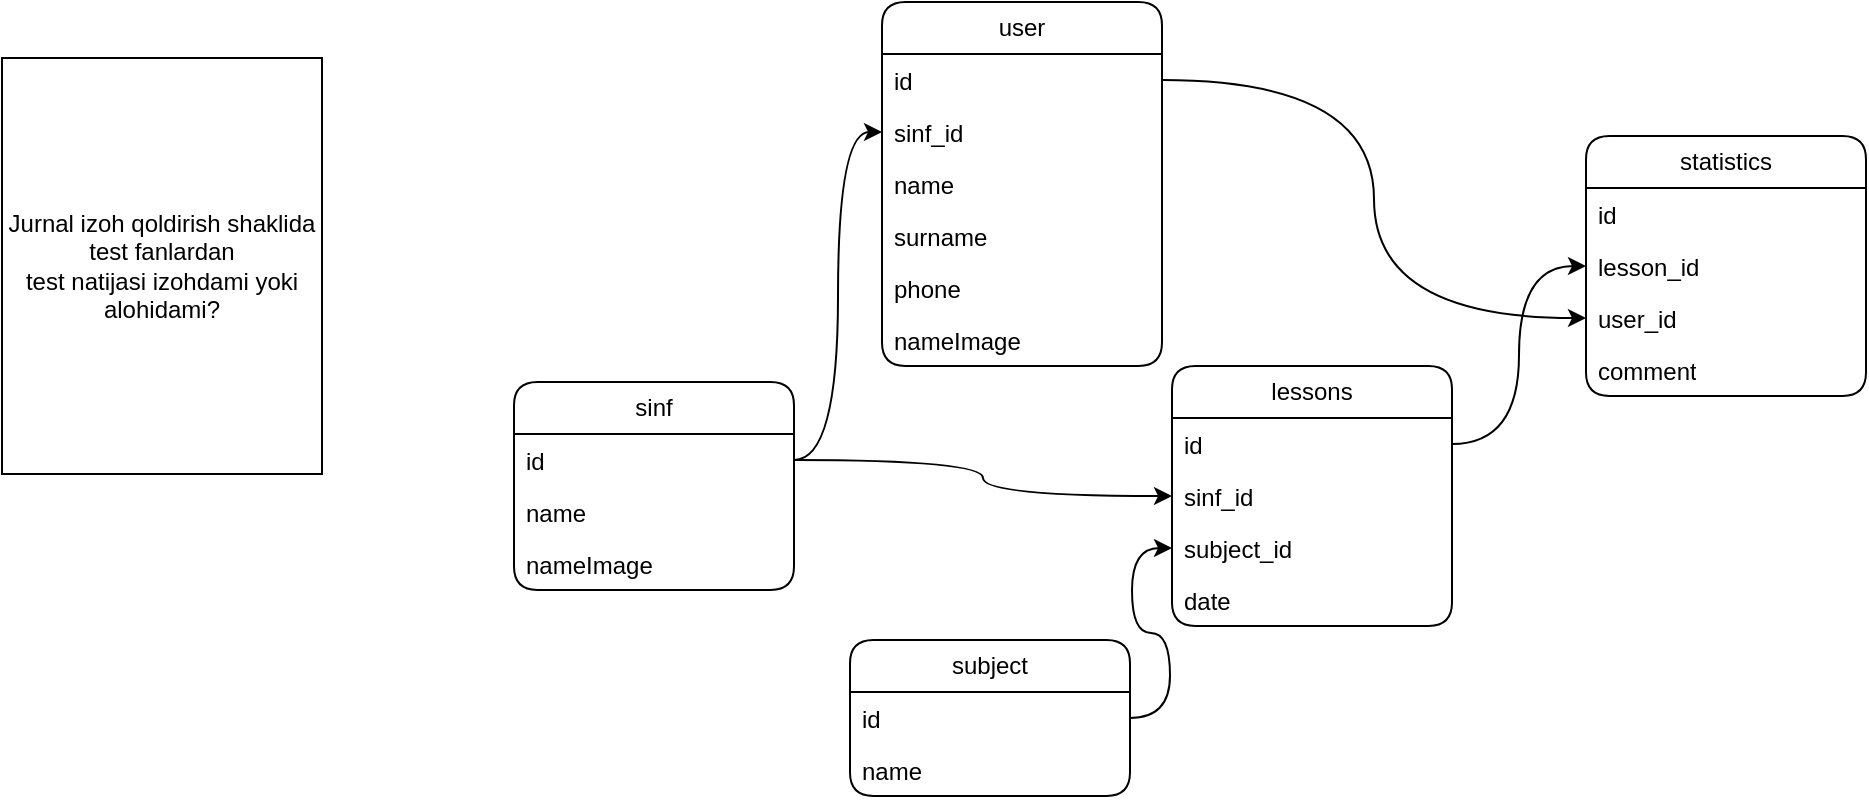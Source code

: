 <mxfile version="21.6.9" type="github">
  <diagram name="Page-1" id="UsAYCT-MOmfcocP8UOKd">
    <mxGraphModel dx="2578" dy="-704" grid="0" gridSize="10" guides="1" tooltips="1" connect="1" arrows="1" fold="1" page="0" pageScale="1" pageWidth="827" pageHeight="1169" math="0" shadow="0">
      <root>
        <mxCell id="0" />
        <mxCell id="1" parent="0" />
        <mxCell id="Yao_jXpXjMWIqEVGHdek-2" value="user" style="swimlane;fontStyle=0;childLayout=stackLayout;horizontal=1;startSize=26;fillColor=none;horizontalStack=0;resizeParent=1;resizeParentMax=0;resizeLast=0;collapsible=1;marginBottom=0;whiteSpace=wrap;html=1;rounded=1;" parent="1" vertex="1">
          <mxGeometry x="-1102" y="1286" width="140" height="182" as="geometry" />
        </mxCell>
        <mxCell id="Yao_jXpXjMWIqEVGHdek-3" value="id" style="text;strokeColor=none;fillColor=none;align=left;verticalAlign=top;spacingLeft=4;spacingRight=4;overflow=hidden;rotatable=0;points=[[0,0.5],[1,0.5]];portConstraint=eastwest;whiteSpace=wrap;html=1;" parent="Yao_jXpXjMWIqEVGHdek-2" vertex="1">
          <mxGeometry y="26" width="140" height="26" as="geometry" />
        </mxCell>
        <mxCell id="zLBTp8niFQGNblQEWYJQ-43" value="sinf_id" style="text;strokeColor=none;fillColor=none;align=left;verticalAlign=top;spacingLeft=4;spacingRight=4;overflow=hidden;rotatable=0;points=[[0,0.5],[1,0.5]];portConstraint=eastwest;whiteSpace=wrap;html=1;" parent="Yao_jXpXjMWIqEVGHdek-2" vertex="1">
          <mxGeometry y="52" width="140" height="26" as="geometry" />
        </mxCell>
        <mxCell id="Yao_jXpXjMWIqEVGHdek-5" value="name" style="text;strokeColor=none;fillColor=none;align=left;verticalAlign=top;spacingLeft=4;spacingRight=4;overflow=hidden;rotatable=0;points=[[0,0.5],[1,0.5]];portConstraint=eastwest;whiteSpace=wrap;html=1;" parent="Yao_jXpXjMWIqEVGHdek-2" vertex="1">
          <mxGeometry y="78" width="140" height="26" as="geometry" />
        </mxCell>
        <mxCell id="zLBTp8niFQGNblQEWYJQ-29" value="surname" style="text;strokeColor=none;fillColor=none;align=left;verticalAlign=top;spacingLeft=4;spacingRight=4;overflow=hidden;rotatable=0;points=[[0,0.5],[1,0.5]];portConstraint=eastwest;whiteSpace=wrap;html=1;" parent="Yao_jXpXjMWIqEVGHdek-2" vertex="1">
          <mxGeometry y="104" width="140" height="26" as="geometry" />
        </mxCell>
        <mxCell id="zLBTp8niFQGNblQEWYJQ-31" value="phone" style="text;strokeColor=none;fillColor=none;align=left;verticalAlign=top;spacingLeft=4;spacingRight=4;overflow=hidden;rotatable=0;points=[[0,0.5],[1,0.5]];portConstraint=eastwest;whiteSpace=wrap;html=1;" parent="Yao_jXpXjMWIqEVGHdek-2" vertex="1">
          <mxGeometry y="130" width="140" height="26" as="geometry" />
        </mxCell>
        <mxCell id="Ha_1u07gIxHpV-N7kX9X-1" value="nameImage" style="text;strokeColor=none;fillColor=none;align=left;verticalAlign=top;spacingLeft=4;spacingRight=4;overflow=hidden;rotatable=0;points=[[0,0.5],[1,0.5]];portConstraint=eastwest;whiteSpace=wrap;html=1;" parent="Yao_jXpXjMWIqEVGHdek-2" vertex="1">
          <mxGeometry y="156" width="140" height="26" as="geometry" />
        </mxCell>
        <mxCell id="zLBTp8niFQGNblQEWYJQ-1" value="Jurnal izoh qoldirish shaklida&lt;br&gt;test fanlardan&lt;br&gt;test natijasi izohdami yoki alohidami?" style="rounded=0;whiteSpace=wrap;html=1;" parent="1" vertex="1">
          <mxGeometry x="-1542" y="1314" width="160" height="208" as="geometry" />
        </mxCell>
        <mxCell id="zLBTp8niFQGNblQEWYJQ-2" value="statistics" style="swimlane;fontStyle=0;childLayout=stackLayout;horizontal=1;startSize=26;fillColor=none;horizontalStack=0;resizeParent=1;resizeParentMax=0;resizeLast=0;collapsible=1;marginBottom=0;whiteSpace=wrap;html=1;rounded=1;shadow=0;glass=0;" parent="1" vertex="1">
          <mxGeometry x="-750" y="1353" width="140" height="130" as="geometry" />
        </mxCell>
        <mxCell id="zLBTp8niFQGNblQEWYJQ-3" value="id" style="text;strokeColor=none;fillColor=none;align=left;verticalAlign=top;spacingLeft=4;spacingRight=4;overflow=hidden;rotatable=0;points=[[0,0.5],[1,0.5]];portConstraint=eastwest;whiteSpace=wrap;html=1;" parent="zLBTp8niFQGNblQEWYJQ-2" vertex="1">
          <mxGeometry y="26" width="140" height="26" as="geometry" />
        </mxCell>
        <mxCell id="zLBTp8niFQGNblQEWYJQ-4" value="lesson_id" style="text;strokeColor=none;fillColor=none;align=left;verticalAlign=top;spacingLeft=4;spacingRight=4;overflow=hidden;rotatable=0;points=[[0,0.5],[1,0.5]];portConstraint=eastwest;whiteSpace=wrap;html=1;" parent="zLBTp8niFQGNblQEWYJQ-2" vertex="1">
          <mxGeometry y="52" width="140" height="26" as="geometry" />
        </mxCell>
        <mxCell id="7G6V3m1JOVrGzBEKPZlb-1" value="user_id" style="text;strokeColor=none;fillColor=none;align=left;verticalAlign=top;spacingLeft=4;spacingRight=4;overflow=hidden;rotatable=0;points=[[0,0.5],[1,0.5]];portConstraint=eastwest;whiteSpace=wrap;html=1;" vertex="1" parent="zLBTp8niFQGNblQEWYJQ-2">
          <mxGeometry y="78" width="140" height="26" as="geometry" />
        </mxCell>
        <mxCell id="zLBTp8niFQGNblQEWYJQ-8" value="comment" style="text;strokeColor=none;fillColor=none;align=left;verticalAlign=top;spacingLeft=4;spacingRight=4;overflow=hidden;rotatable=0;points=[[0,0.5],[1,0.5]];portConstraint=eastwest;whiteSpace=wrap;html=1;" parent="zLBTp8niFQGNblQEWYJQ-2" vertex="1">
          <mxGeometry y="104" width="140" height="26" as="geometry" />
        </mxCell>
        <mxCell id="zLBTp8niFQGNblQEWYJQ-9" value="subject" style="swimlane;fontStyle=0;childLayout=stackLayout;horizontal=1;startSize=26;fillColor=none;horizontalStack=0;resizeParent=1;resizeParentMax=0;resizeLast=0;collapsible=1;marginBottom=0;whiteSpace=wrap;html=1;rounded=1;" parent="1" vertex="1">
          <mxGeometry x="-1118" y="1605" width="140" height="78" as="geometry" />
        </mxCell>
        <mxCell id="zLBTp8niFQGNblQEWYJQ-10" value="id" style="text;strokeColor=none;fillColor=none;align=left;verticalAlign=top;spacingLeft=4;spacingRight=4;overflow=hidden;rotatable=0;points=[[0,0.5],[1,0.5]];portConstraint=eastwest;whiteSpace=wrap;html=1;" parent="zLBTp8niFQGNblQEWYJQ-9" vertex="1">
          <mxGeometry y="26" width="140" height="26" as="geometry" />
        </mxCell>
        <mxCell id="zLBTp8niFQGNblQEWYJQ-11" value="name" style="text;strokeColor=none;fillColor=none;align=left;verticalAlign=top;spacingLeft=4;spacingRight=4;overflow=hidden;rotatable=0;points=[[0,0.5],[1,0.5]];portConstraint=eastwest;whiteSpace=wrap;html=1;" parent="zLBTp8niFQGNblQEWYJQ-9" vertex="1">
          <mxGeometry y="52" width="140" height="26" as="geometry" />
        </mxCell>
        <mxCell id="zLBTp8niFQGNblQEWYJQ-38" value="sinf" style="swimlane;fontStyle=0;childLayout=stackLayout;horizontal=1;startSize=26;fillColor=none;horizontalStack=0;resizeParent=1;resizeParentMax=0;resizeLast=0;collapsible=1;marginBottom=0;whiteSpace=wrap;html=1;rounded=1;" parent="1" vertex="1">
          <mxGeometry x="-1286" y="1476" width="140" height="104" as="geometry" />
        </mxCell>
        <mxCell id="zLBTp8niFQGNblQEWYJQ-39" value="id" style="text;strokeColor=none;fillColor=none;align=left;verticalAlign=top;spacingLeft=4;spacingRight=4;overflow=hidden;rotatable=0;points=[[0,0.5],[1,0.5]];portConstraint=eastwest;whiteSpace=wrap;html=1;" parent="zLBTp8niFQGNblQEWYJQ-38" vertex="1">
          <mxGeometry y="26" width="140" height="26" as="geometry" />
        </mxCell>
        <mxCell id="zLBTp8niFQGNblQEWYJQ-40" value="name" style="text;strokeColor=none;fillColor=none;align=left;verticalAlign=top;spacingLeft=4;spacingRight=4;overflow=hidden;rotatable=0;points=[[0,0.5],[1,0.5]];portConstraint=eastwest;whiteSpace=wrap;html=1;" parent="zLBTp8niFQGNblQEWYJQ-38" vertex="1">
          <mxGeometry y="52" width="140" height="26" as="geometry" />
        </mxCell>
        <mxCell id="HEUm3z9_kDtrnfIacsyk-1" value="nameImage" style="text;strokeColor=none;fillColor=none;align=left;verticalAlign=top;spacingLeft=4;spacingRight=4;overflow=hidden;rotatable=0;points=[[0,0.5],[1,0.5]];portConstraint=eastwest;whiteSpace=wrap;html=1;" parent="zLBTp8niFQGNblQEWYJQ-38" vertex="1">
          <mxGeometry y="78" width="140" height="26" as="geometry" />
        </mxCell>
        <mxCell id="zLBTp8niFQGNblQEWYJQ-44" style="edgeStyle=orthogonalEdgeStyle;rounded=0;orthogonalLoop=1;jettySize=auto;html=1;entryX=0;entryY=0.5;entryDx=0;entryDy=0;curved=1;" parent="1" source="zLBTp8niFQGNblQEWYJQ-39" target="zLBTp8niFQGNblQEWYJQ-43" edge="1">
          <mxGeometry relative="1" as="geometry" />
        </mxCell>
        <mxCell id="7G6V3m1JOVrGzBEKPZlb-3" style="edgeStyle=orthogonalEdgeStyle;rounded=0;orthogonalLoop=1;jettySize=auto;html=1;entryX=0;entryY=0.5;entryDx=0;entryDy=0;curved=1;" edge="1" parent="1" source="zLBTp8niFQGNblQEWYJQ-10" target="7G6V3m1JOVrGzBEKPZlb-10">
          <mxGeometry relative="1" as="geometry" />
        </mxCell>
        <mxCell id="7G6V3m1JOVrGzBEKPZlb-4" style="edgeStyle=orthogonalEdgeStyle;rounded=0;orthogonalLoop=1;jettySize=auto;html=1;entryX=0;entryY=0.5;entryDx=0;entryDy=0;curved=1;" edge="1" parent="1" source="Yao_jXpXjMWIqEVGHdek-3" target="7G6V3m1JOVrGzBEKPZlb-1">
          <mxGeometry relative="1" as="geometry" />
        </mxCell>
        <mxCell id="7G6V3m1JOVrGzBEKPZlb-6" style="edgeStyle=orthogonalEdgeStyle;rounded=0;orthogonalLoop=1;jettySize=auto;html=1;entryX=0;entryY=0.5;entryDx=0;entryDy=0;curved=1;" edge="1" parent="1" source="zLBTp8niFQGNblQEWYJQ-39" target="7G6V3m1JOVrGzBEKPZlb-9">
          <mxGeometry relative="1" as="geometry" />
        </mxCell>
        <mxCell id="7G6V3m1JOVrGzBEKPZlb-7" value="lessons" style="swimlane;fontStyle=0;childLayout=stackLayout;horizontal=1;startSize=26;fillColor=none;horizontalStack=0;resizeParent=1;resizeParentMax=0;resizeLast=0;collapsible=1;marginBottom=0;whiteSpace=wrap;html=1;rounded=1;" vertex="1" parent="1">
          <mxGeometry x="-957" y="1468" width="140" height="130" as="geometry" />
        </mxCell>
        <mxCell id="7G6V3m1JOVrGzBEKPZlb-8" value="id" style="text;strokeColor=none;fillColor=none;align=left;verticalAlign=top;spacingLeft=4;spacingRight=4;overflow=hidden;rotatable=0;points=[[0,0.5],[1,0.5]];portConstraint=eastwest;whiteSpace=wrap;html=1;" vertex="1" parent="7G6V3m1JOVrGzBEKPZlb-7">
          <mxGeometry y="26" width="140" height="26" as="geometry" />
        </mxCell>
        <mxCell id="7G6V3m1JOVrGzBEKPZlb-9" value="sinf_id" style="text;strokeColor=none;fillColor=none;align=left;verticalAlign=top;spacingLeft=4;spacingRight=4;overflow=hidden;rotatable=0;points=[[0,0.5],[1,0.5]];portConstraint=eastwest;whiteSpace=wrap;html=1;" vertex="1" parent="7G6V3m1JOVrGzBEKPZlb-7">
          <mxGeometry y="52" width="140" height="26" as="geometry" />
        </mxCell>
        <mxCell id="7G6V3m1JOVrGzBEKPZlb-10" value="subject_id" style="text;strokeColor=none;fillColor=none;align=left;verticalAlign=top;spacingLeft=4;spacingRight=4;overflow=hidden;rotatable=0;points=[[0,0.5],[1,0.5]];portConstraint=eastwest;whiteSpace=wrap;html=1;" vertex="1" parent="7G6V3m1JOVrGzBEKPZlb-7">
          <mxGeometry y="78" width="140" height="26" as="geometry" />
        </mxCell>
        <mxCell id="7G6V3m1JOVrGzBEKPZlb-11" value="date" style="text;strokeColor=none;fillColor=none;align=left;verticalAlign=top;spacingLeft=4;spacingRight=4;overflow=hidden;rotatable=0;points=[[0,0.5],[1,0.5]];portConstraint=eastwest;whiteSpace=wrap;html=1;" vertex="1" parent="7G6V3m1JOVrGzBEKPZlb-7">
          <mxGeometry y="104" width="140" height="26" as="geometry" />
        </mxCell>
        <mxCell id="7G6V3m1JOVrGzBEKPZlb-13" style="edgeStyle=orthogonalEdgeStyle;rounded=0;orthogonalLoop=1;jettySize=auto;html=1;entryX=0;entryY=0.5;entryDx=0;entryDy=0;curved=1;" edge="1" parent="1" source="7G6V3m1JOVrGzBEKPZlb-8" target="zLBTp8niFQGNblQEWYJQ-4">
          <mxGeometry relative="1" as="geometry" />
        </mxCell>
      </root>
    </mxGraphModel>
  </diagram>
</mxfile>

